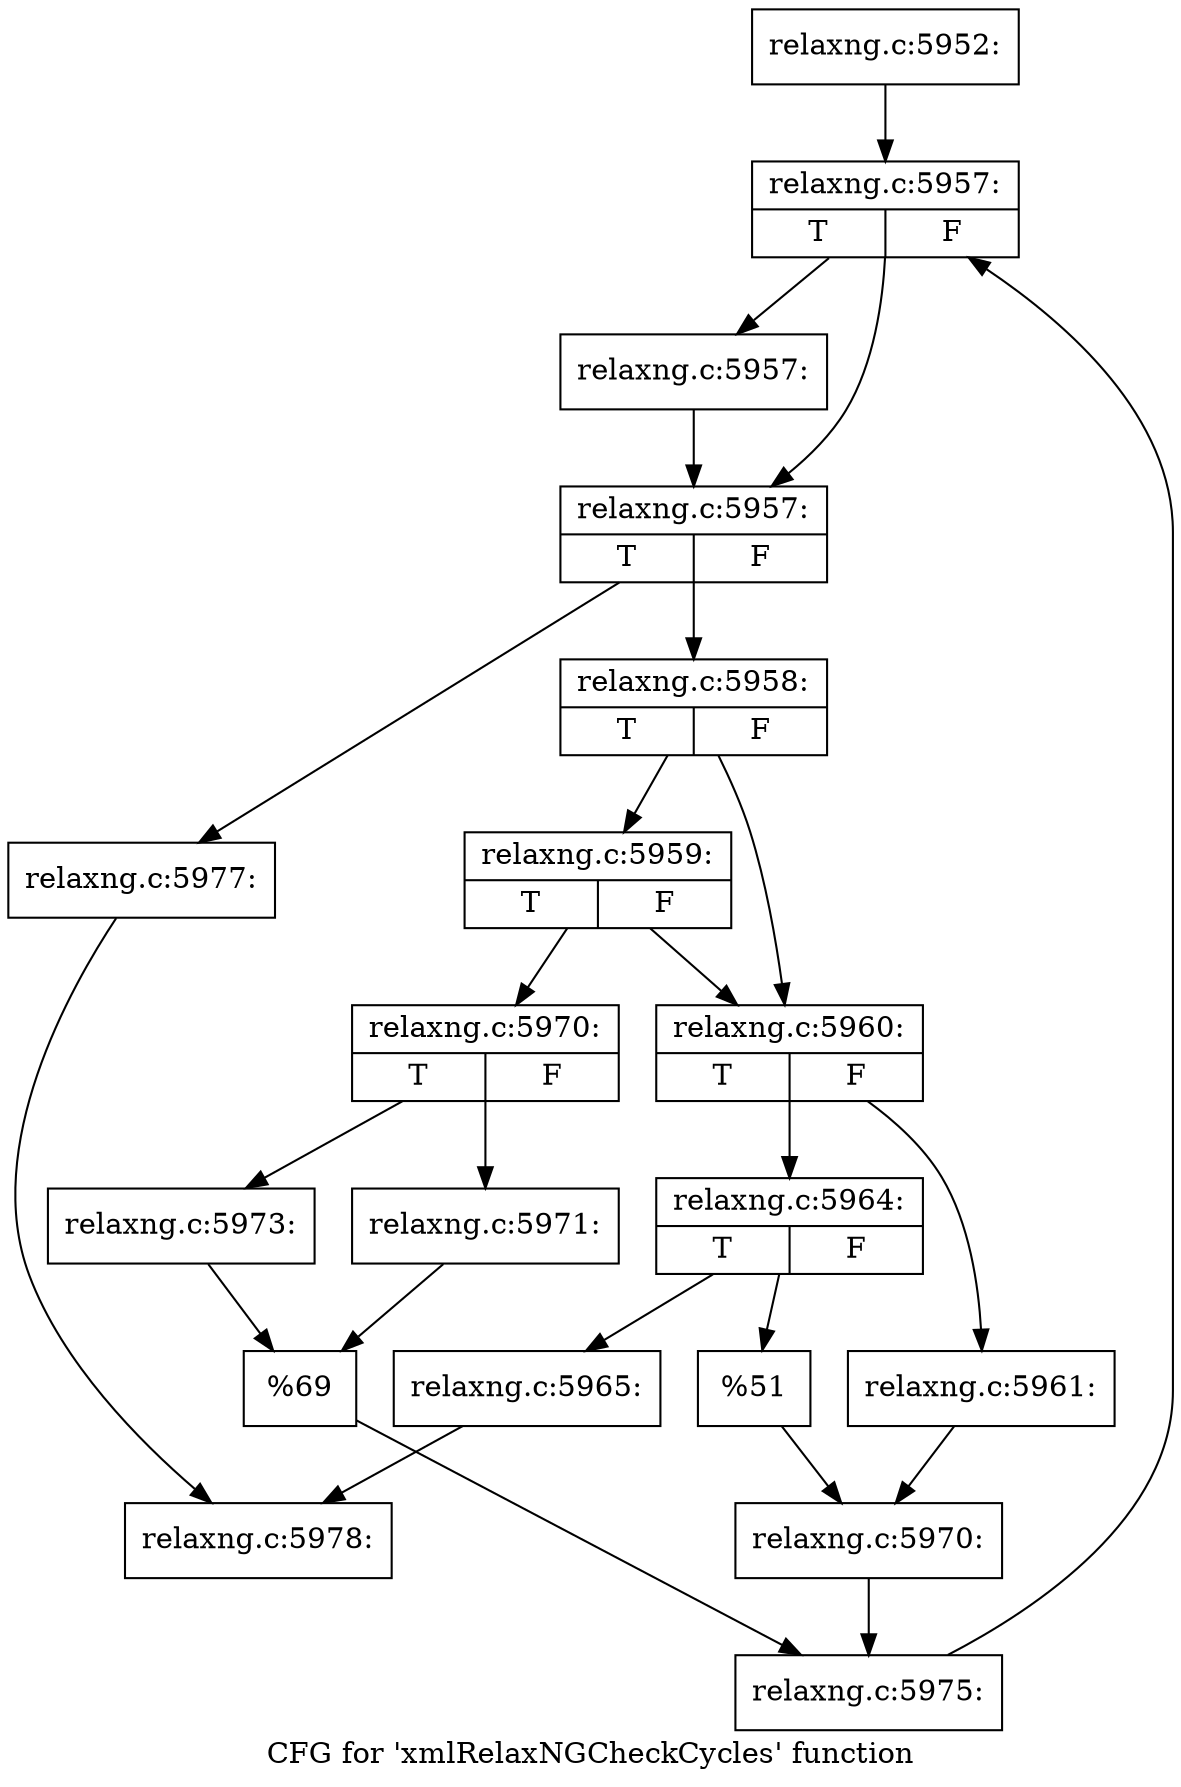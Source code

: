 digraph "CFG for 'xmlRelaxNGCheckCycles' function" {
	label="CFG for 'xmlRelaxNGCheckCycles' function";

	Node0x3bf4cb0 [shape=record,label="{relaxng.c:5952:}"];
	Node0x3bf4cb0 -> Node0x3bff860;
	Node0x3bff860 [shape=record,label="{relaxng.c:5957:|{<s0>T|<s1>F}}"];
	Node0x3bff860 -> Node0x3bffb10;
	Node0x3bff860 -> Node0x3bffac0;
	Node0x3bffb10 [shape=record,label="{relaxng.c:5957:}"];
	Node0x3bffb10 -> Node0x3bffac0;
	Node0x3bffac0 [shape=record,label="{relaxng.c:5957:|{<s0>T|<s1>F}}"];
	Node0x3bffac0 -> Node0x3bfffa0;
	Node0x3bffac0 -> Node0x3bffa40;
	Node0x3bfffa0 [shape=record,label="{relaxng.c:5958:|{<s0>T|<s1>F}}"];
	Node0x3bfffa0 -> Node0x3c00120;
	Node0x3bfffa0 -> Node0x3c00210;
	Node0x3c00210 [shape=record,label="{relaxng.c:5959:|{<s0>T|<s1>F}}"];
	Node0x3c00210 -> Node0x3c00120;
	Node0x3c00210 -> Node0x3c001c0;
	Node0x3c00120 [shape=record,label="{relaxng.c:5960:|{<s0>T|<s1>F}}"];
	Node0x3c00120 -> Node0x3c00a00;
	Node0x3c00120 -> Node0x3c00aa0;
	Node0x3c00a00 [shape=record,label="{relaxng.c:5961:}"];
	Node0x3c00a00 -> Node0x3c00a50;
	Node0x3c00aa0 [shape=record,label="{relaxng.c:5964:|{<s0>T|<s1>F}}"];
	Node0x3c00aa0 -> Node0x3c01a80;
	Node0x3c00aa0 -> Node0x3c01ad0;
	Node0x3c01a80 [shape=record,label="{relaxng.c:5965:}"];
	Node0x3c01a80 -> Node0x3bf5270;
	Node0x3c01ad0 [shape=record,label="{%51}"];
	Node0x3c01ad0 -> Node0x3c00a50;
	Node0x3c00a50 [shape=record,label="{relaxng.c:5970:}"];
	Node0x3c00a50 -> Node0x3c00170;
	Node0x3c001c0 [shape=record,label="{relaxng.c:5970:|{<s0>T|<s1>F}}"];
	Node0x3c001c0 -> Node0x3c02b60;
	Node0x3c001c0 -> Node0x3c02c00;
	Node0x3c02b60 [shape=record,label="{relaxng.c:5971:}"];
	Node0x3c02b60 -> Node0x3c02bb0;
	Node0x3c02c00 [shape=record,label="{relaxng.c:5973:}"];
	Node0x3c02c00 -> Node0x3c02bb0;
	Node0x3c02bb0 [shape=record,label="{%69}"];
	Node0x3c02bb0 -> Node0x3c00170;
	Node0x3c00170 [shape=record,label="{relaxng.c:5975:}"];
	Node0x3c00170 -> Node0x3bff860;
	Node0x3bffa40 [shape=record,label="{relaxng.c:5977:}"];
	Node0x3bffa40 -> Node0x3bf5270;
	Node0x3bf5270 [shape=record,label="{relaxng.c:5978:}"];
}
